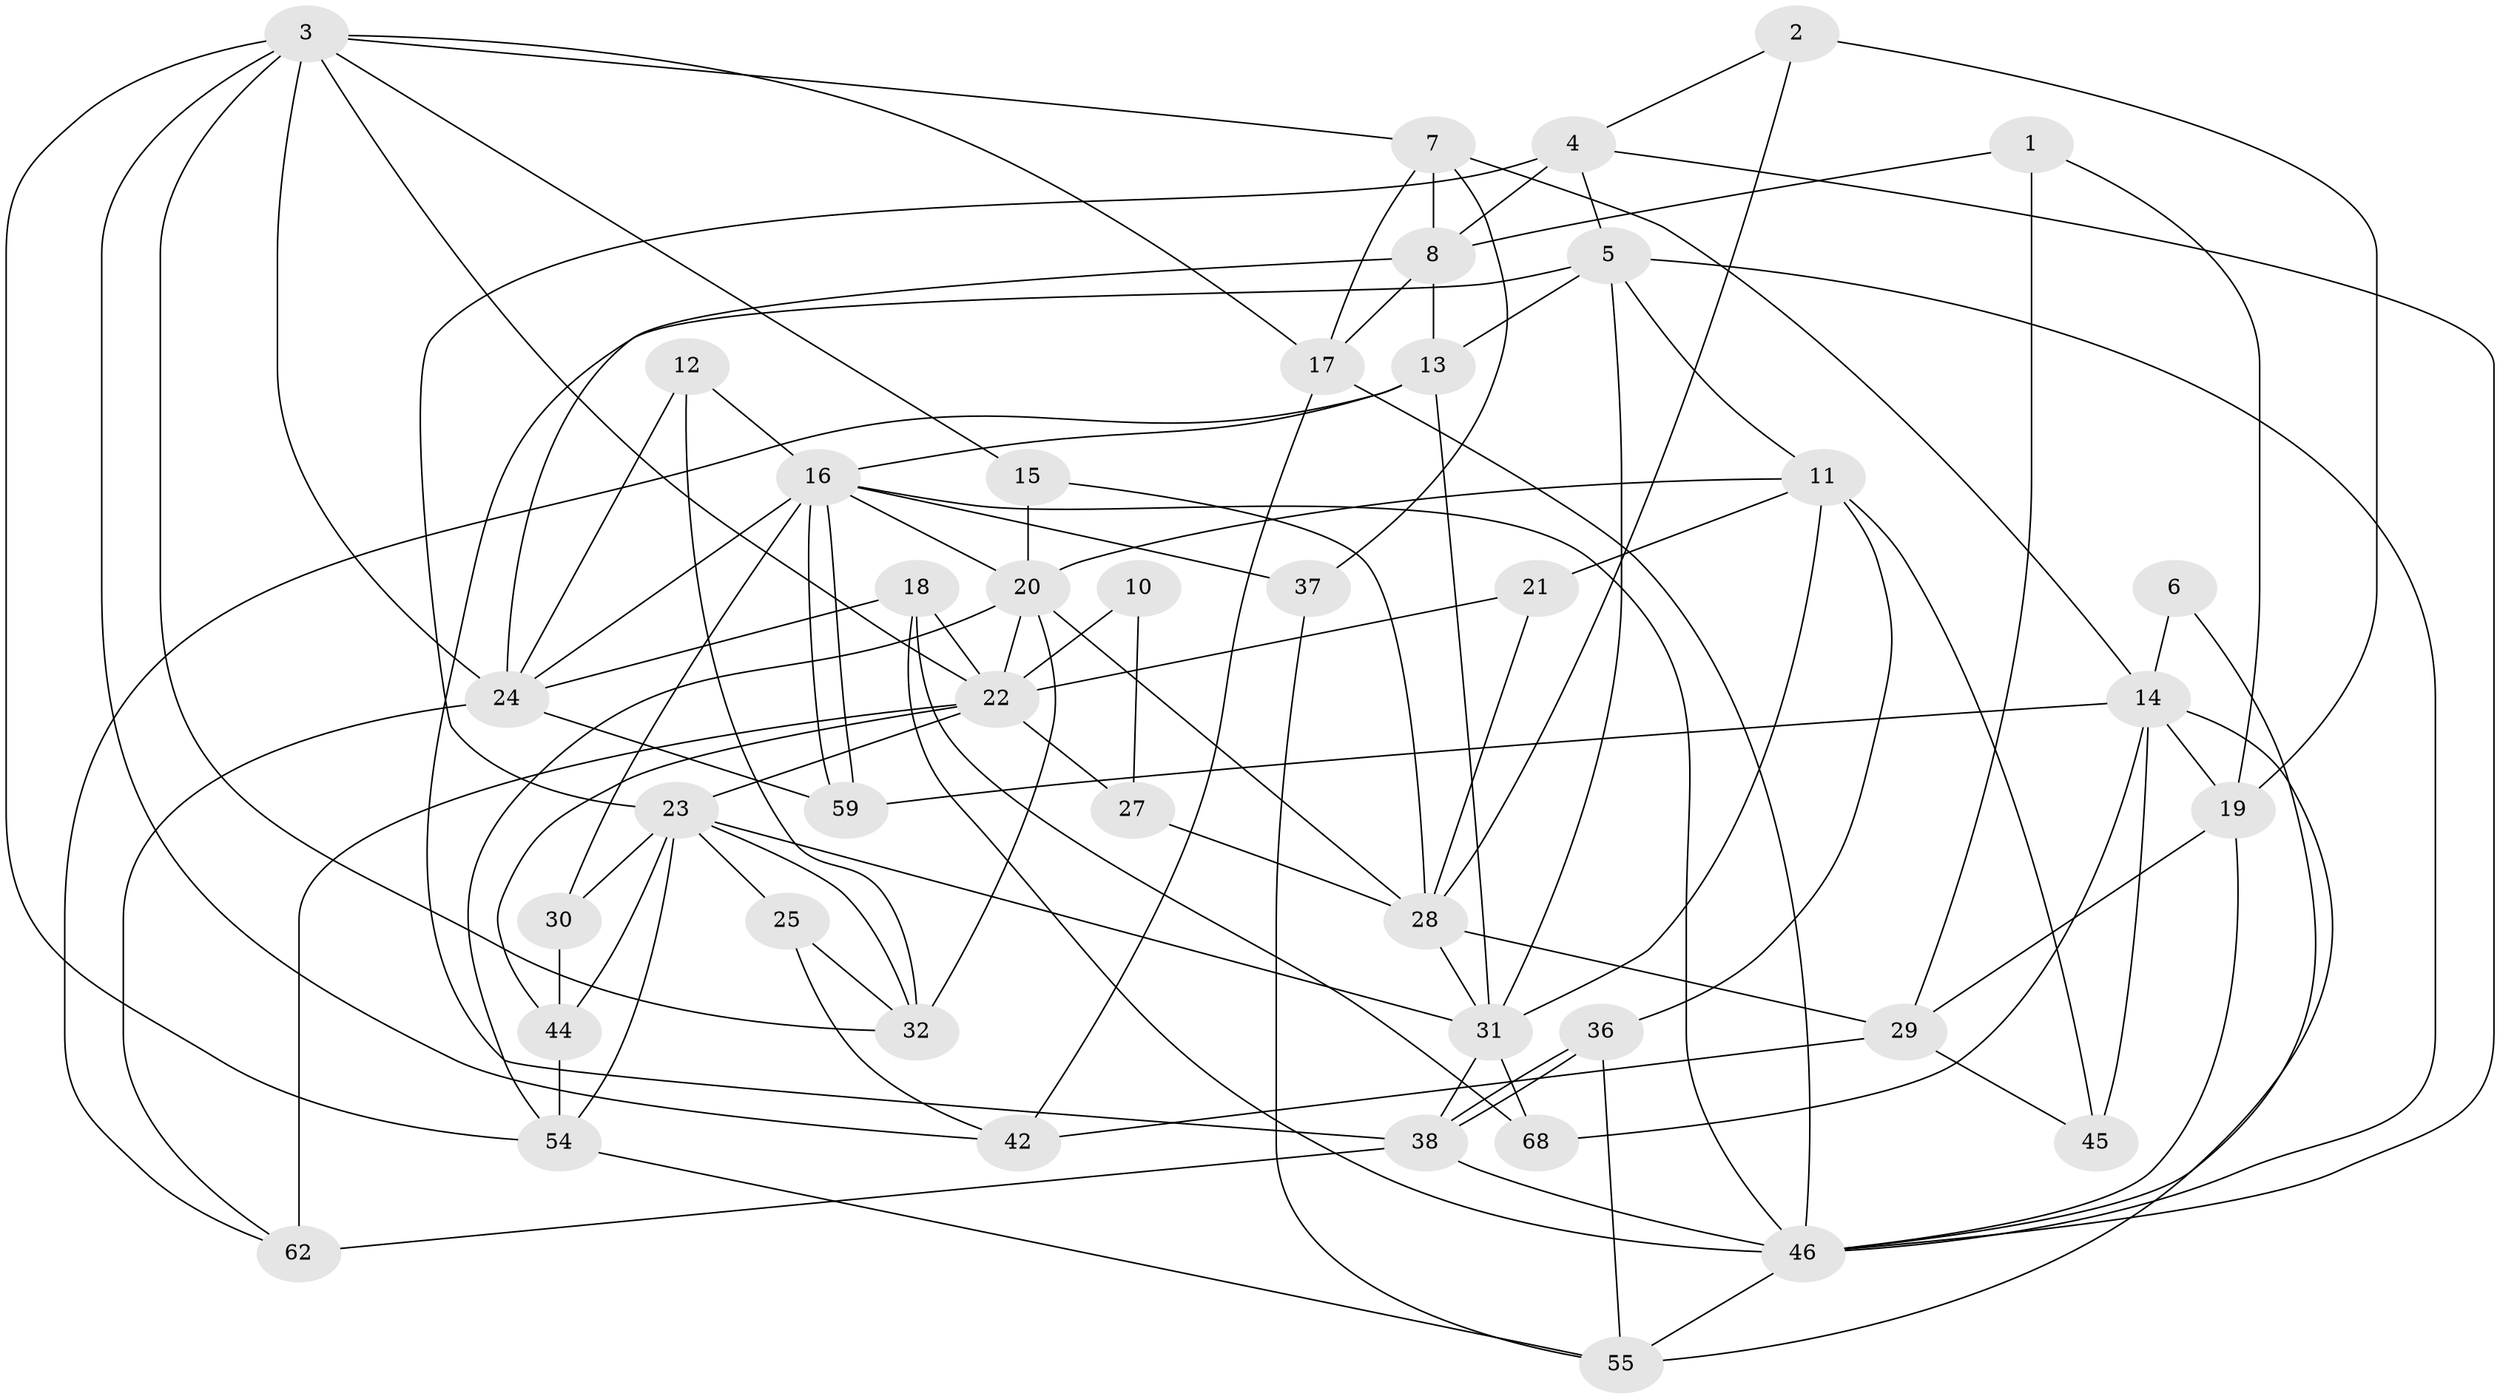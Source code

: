 // Generated by graph-tools (version 1.1) at 2025/23/03/03/25 07:23:57]
// undirected, 42 vertices, 104 edges
graph export_dot {
graph [start="1"]
  node [color=gray90,style=filled];
  1 [super="+26"];
  2;
  3 [super="+48"];
  4 [super="+34"];
  5 [super="+33"];
  6;
  7;
  8 [super="+9"];
  10;
  11 [super="+52"];
  12 [super="+40"];
  13 [super="+64"];
  14 [super="+61"];
  15 [super="+39"];
  16 [super="+50"];
  17 [super="+58"];
  18;
  19 [super="+60"];
  20 [super="+57"];
  21;
  22 [super="+67"];
  23 [super="+49"];
  24 [super="+35"];
  25;
  27;
  28 [super="+41"];
  29;
  30;
  31 [super="+53"];
  32 [super="+65"];
  36;
  37;
  38 [super="+47"];
  42 [super="+43"];
  44 [super="+51"];
  45;
  46 [super="+66"];
  54;
  55 [super="+56"];
  59;
  62 [super="+63"];
  68;
  1 -- 8;
  1 -- 19;
  1 -- 29;
  2 -- 4;
  2 -- 28;
  2 -- 19;
  3 -- 42;
  3 -- 54;
  3 -- 7;
  3 -- 15;
  3 -- 32;
  3 -- 17;
  3 -- 22;
  3 -- 24;
  4 -- 8 [weight=2];
  4 -- 23;
  4 -- 5;
  4 -- 46;
  5 -- 38;
  5 -- 13;
  5 -- 31;
  5 -- 11;
  5 -- 46;
  6 -- 46;
  6 -- 14;
  7 -- 37;
  7 -- 8;
  7 -- 17;
  7 -- 14;
  8 -- 17;
  8 -- 24;
  8 -- 13;
  10 -- 22;
  10 -- 27;
  11 -- 36;
  11 -- 20;
  11 -- 21;
  11 -- 45;
  11 -- 31;
  12 -- 32 [weight=2];
  12 -- 24;
  12 -- 16;
  13 -- 31;
  13 -- 16;
  13 -- 62;
  14 -- 68;
  14 -- 59;
  14 -- 19;
  14 -- 55;
  14 -- 45;
  15 -- 28;
  15 -- 20;
  16 -- 59;
  16 -- 59;
  16 -- 24;
  16 -- 37;
  16 -- 20;
  16 -- 30;
  16 -- 46;
  17 -- 42;
  17 -- 46;
  18 -- 46;
  18 -- 24;
  18 -- 68;
  18 -- 22;
  19 -- 29;
  19 -- 46;
  20 -- 28;
  20 -- 54;
  20 -- 32;
  20 -- 22;
  21 -- 28;
  21 -- 22;
  22 -- 27;
  22 -- 44;
  22 -- 62 [weight=2];
  22 -- 23;
  23 -- 44;
  23 -- 32;
  23 -- 54;
  23 -- 25;
  23 -- 30;
  23 -- 31;
  24 -- 59;
  24 -- 62;
  25 -- 32;
  25 -- 42;
  27 -- 28;
  28 -- 29 [weight=2];
  28 -- 31;
  29 -- 45;
  29 -- 42;
  30 -- 44;
  31 -- 38;
  31 -- 68;
  36 -- 38;
  36 -- 38;
  36 -- 55;
  37 -- 55;
  38 -- 46;
  38 -- 62;
  44 -- 54;
  46 -- 55;
  54 -- 55;
}
